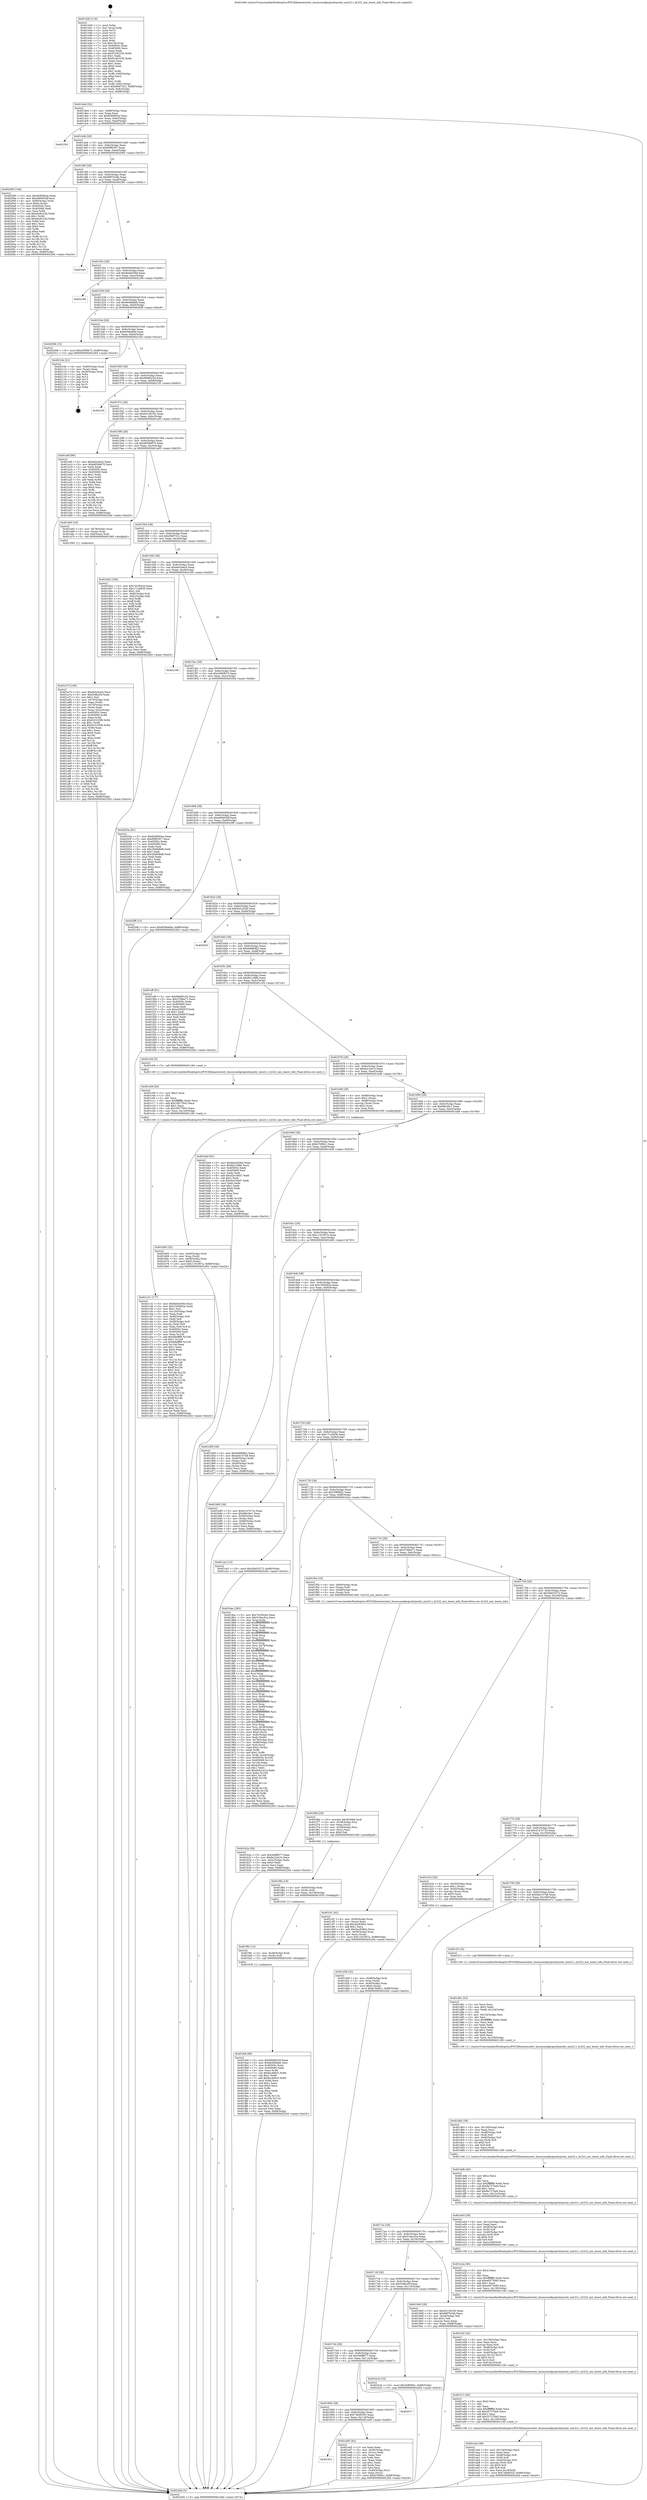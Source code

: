 digraph "0x401440" {
  label = "0x401440 (/mnt/c/Users/mathe/Desktop/tcc/POCII/binaries/extr_linuxsoundpcipcxhrpcxhr_mix22.c_hr222_mic_boost_info_Final-ollvm.out::main(0))"
  labelloc = "t"
  node[shape=record]

  Entry [label="",width=0.3,height=0.3,shape=circle,fillcolor=black,style=filled]
  "0x4014b4" [label="{
     0x4014b4 [32]\l
     | [instrs]\l
     &nbsp;&nbsp;0x4014b4 \<+6\>: mov -0x88(%rbp),%eax\l
     &nbsp;&nbsp;0x4014ba \<+2\>: mov %eax,%ecx\l
     &nbsp;&nbsp;0x4014bc \<+6\>: sub $0x828085ae,%ecx\l
     &nbsp;&nbsp;0x4014c2 \<+6\>: mov %eax,-0x9c(%rbp)\l
     &nbsp;&nbsp;0x4014c8 \<+6\>: mov %ecx,-0xa0(%rbp)\l
     &nbsp;&nbsp;0x4014ce \<+6\>: je 0000000000402250 \<main+0xe10\>\l
  }"]
  "0x402250" [label="{
     0x402250\l
  }", style=dashed]
  "0x4014d4" [label="{
     0x4014d4 [28]\l
     | [instrs]\l
     &nbsp;&nbsp;0x4014d4 \<+5\>: jmp 00000000004014d9 \<main+0x99\>\l
     &nbsp;&nbsp;0x4014d9 \<+6\>: mov -0x9c(%rbp),%eax\l
     &nbsp;&nbsp;0x4014df \<+5\>: sub $0x85ff3307,%eax\l
     &nbsp;&nbsp;0x4014e4 \<+6\>: mov %eax,-0xa4(%rbp)\l
     &nbsp;&nbsp;0x4014ea \<+6\>: je 0000000000402095 \<main+0xc55\>\l
  }"]
  Exit [label="",width=0.3,height=0.3,shape=circle,fillcolor=black,style=filled,peripheries=2]
  "0x402095" [label="{
     0x402095 [106]\l
     | [instrs]\l
     &nbsp;&nbsp;0x402095 \<+5\>: mov $0x828085ae,%eax\l
     &nbsp;&nbsp;0x40209a \<+5\>: mov $0xe69405df,%ecx\l
     &nbsp;&nbsp;0x40209f \<+4\>: mov -0x80(%rbp),%rdx\l
     &nbsp;&nbsp;0x4020a3 \<+6\>: movl $0x0,(%rdx)\l
     &nbsp;&nbsp;0x4020a9 \<+7\>: mov 0x40505c,%esi\l
     &nbsp;&nbsp;0x4020b0 \<+7\>: mov 0x405060,%edi\l
     &nbsp;&nbsp;0x4020b7 \<+3\>: mov %esi,%r8d\l
     &nbsp;&nbsp;0x4020ba \<+7\>: sub $0xe6c6c23d,%r8d\l
     &nbsp;&nbsp;0x4020c1 \<+4\>: sub $0x1,%r8d\l
     &nbsp;&nbsp;0x4020c5 \<+7\>: add $0xe6c6c23d,%r8d\l
     &nbsp;&nbsp;0x4020cc \<+4\>: imul %r8d,%esi\l
     &nbsp;&nbsp;0x4020d0 \<+3\>: and $0x1,%esi\l
     &nbsp;&nbsp;0x4020d3 \<+3\>: cmp $0x0,%esi\l
     &nbsp;&nbsp;0x4020d6 \<+4\>: sete %r9b\l
     &nbsp;&nbsp;0x4020da \<+3\>: cmp $0xa,%edi\l
     &nbsp;&nbsp;0x4020dd \<+4\>: setl %r10b\l
     &nbsp;&nbsp;0x4020e1 \<+3\>: mov %r9b,%r11b\l
     &nbsp;&nbsp;0x4020e4 \<+3\>: and %r10b,%r11b\l
     &nbsp;&nbsp;0x4020e7 \<+3\>: xor %r10b,%r9b\l
     &nbsp;&nbsp;0x4020ea \<+3\>: or %r9b,%r11b\l
     &nbsp;&nbsp;0x4020ed \<+4\>: test $0x1,%r11b\l
     &nbsp;&nbsp;0x4020f1 \<+3\>: cmovne %ecx,%eax\l
     &nbsp;&nbsp;0x4020f4 \<+6\>: mov %eax,-0x88(%rbp)\l
     &nbsp;&nbsp;0x4020fa \<+5\>: jmp 0000000000402264 \<main+0xe24\>\l
  }"]
  "0x4014f0" [label="{
     0x4014f0 [28]\l
     | [instrs]\l
     &nbsp;&nbsp;0x4014f0 \<+5\>: jmp 00000000004014f5 \<main+0xb5\>\l
     &nbsp;&nbsp;0x4014f5 \<+6\>: mov -0x9c(%rbp),%eax\l
     &nbsp;&nbsp;0x4014fb \<+5\>: sub $0x88f7b34b,%eax\l
     &nbsp;&nbsp;0x401500 \<+6\>: mov %eax,-0xa8(%rbp)\l
     &nbsp;&nbsp;0x401506 \<+6\>: je 00000000004019f1 \<main+0x5b1\>\l
  }"]
  "0x401fa8" [label="{
     0x401fa8 [96]\l
     | [instrs]\l
     &nbsp;&nbsp;0x401fa8 \<+5\>: mov $0x99d85c5d,%eax\l
     &nbsp;&nbsp;0x401fad \<+5\>: mov $0x8e49bbbb,%esi\l
     &nbsp;&nbsp;0x401fb2 \<+7\>: mov 0x40505c,%ecx\l
     &nbsp;&nbsp;0x401fb9 \<+7\>: mov 0x405060,%edx\l
     &nbsp;&nbsp;0x401fc0 \<+3\>: mov %ecx,%r8d\l
     &nbsp;&nbsp;0x401fc3 \<+7\>: sub $0xfec466c5,%r8d\l
     &nbsp;&nbsp;0x401fca \<+4\>: sub $0x1,%r8d\l
     &nbsp;&nbsp;0x401fce \<+7\>: add $0xfec466c5,%r8d\l
     &nbsp;&nbsp;0x401fd5 \<+4\>: imul %r8d,%ecx\l
     &nbsp;&nbsp;0x401fd9 \<+3\>: and $0x1,%ecx\l
     &nbsp;&nbsp;0x401fdc \<+3\>: cmp $0x0,%ecx\l
     &nbsp;&nbsp;0x401fdf \<+4\>: sete %r9b\l
     &nbsp;&nbsp;0x401fe3 \<+3\>: cmp $0xa,%edx\l
     &nbsp;&nbsp;0x401fe6 \<+4\>: setl %r10b\l
     &nbsp;&nbsp;0x401fea \<+3\>: mov %r9b,%r11b\l
     &nbsp;&nbsp;0x401fed \<+3\>: and %r10b,%r11b\l
     &nbsp;&nbsp;0x401ff0 \<+3\>: xor %r10b,%r9b\l
     &nbsp;&nbsp;0x401ff3 \<+3\>: or %r9b,%r11b\l
     &nbsp;&nbsp;0x401ff6 \<+4\>: test $0x1,%r11b\l
     &nbsp;&nbsp;0x401ffa \<+3\>: cmovne %esi,%eax\l
     &nbsp;&nbsp;0x401ffd \<+6\>: mov %eax,-0x88(%rbp)\l
     &nbsp;&nbsp;0x402003 \<+5\>: jmp 0000000000402264 \<main+0xe24\>\l
  }"]
  "0x4019f1" [label="{
     0x4019f1\l
  }", style=dashed]
  "0x40150c" [label="{
     0x40150c [28]\l
     | [instrs]\l
     &nbsp;&nbsp;0x40150c \<+5\>: jmp 0000000000401511 \<main+0xd1\>\l
     &nbsp;&nbsp;0x401511 \<+6\>: mov -0x9c(%rbp),%eax\l
     &nbsp;&nbsp;0x401517 \<+5\>: sub $0x8d44d36d,%eax\l
     &nbsp;&nbsp;0x40151c \<+6\>: mov %eax,-0xac(%rbp)\l
     &nbsp;&nbsp;0x401522 \<+6\>: je 0000000000402198 \<main+0xd58\>\l
  }"]
  "0x401f9c" [label="{
     0x401f9c [12]\l
     | [instrs]\l
     &nbsp;&nbsp;0x401f9c \<+4\>: mov -0x48(%rbp),%rdi\l
     &nbsp;&nbsp;0x401fa0 \<+3\>: mov (%rdi),%rdi\l
     &nbsp;&nbsp;0x401fa3 \<+5\>: call 0000000000401030 \<free@plt\>\l
     | [calls]\l
     &nbsp;&nbsp;0x401030 \{1\} (unknown)\l
  }"]
  "0x402198" [label="{
     0x402198\l
  }", style=dashed]
  "0x401528" [label="{
     0x401528 [28]\l
     | [instrs]\l
     &nbsp;&nbsp;0x401528 \<+5\>: jmp 000000000040152d \<main+0xed\>\l
     &nbsp;&nbsp;0x40152d \<+6\>: mov -0x9c(%rbp),%eax\l
     &nbsp;&nbsp;0x401533 \<+5\>: sub $0x8e49bbbb,%eax\l
     &nbsp;&nbsp;0x401538 \<+6\>: mov %eax,-0xb0(%rbp)\l
     &nbsp;&nbsp;0x40153e \<+6\>: je 0000000000402008 \<main+0xbc8\>\l
  }"]
  "0x401f8a" [label="{
     0x401f8a [18]\l
     | [instrs]\l
     &nbsp;&nbsp;0x401f8a \<+4\>: mov -0x60(%rbp),%rdi\l
     &nbsp;&nbsp;0x401f8e \<+3\>: mov (%rdi),%rdi\l
     &nbsp;&nbsp;0x401f91 \<+6\>: mov %eax,-0x138(%rbp)\l
     &nbsp;&nbsp;0x401f97 \<+5\>: call 0000000000401030 \<free@plt\>\l
     | [calls]\l
     &nbsp;&nbsp;0x401030 \{1\} (unknown)\l
  }"]
  "0x402008" [label="{
     0x402008 [15]\l
     | [instrs]\l
     &nbsp;&nbsp;0x402008 \<+10\>: movl $0xe595fb73,-0x88(%rbp)\l
     &nbsp;&nbsp;0x402012 \<+5\>: jmp 0000000000402264 \<main+0xe24\>\l
  }"]
  "0x401544" [label="{
     0x401544 [28]\l
     | [instrs]\l
     &nbsp;&nbsp;0x401544 \<+5\>: jmp 0000000000401549 \<main+0x109\>\l
     &nbsp;&nbsp;0x401549 \<+6\>: mov -0x9c(%rbp),%eax\l
     &nbsp;&nbsp;0x40154f \<+5\>: sub $0x9508a69a,%eax\l
     &nbsp;&nbsp;0x401554 \<+6\>: mov %eax,-0xb4(%rbp)\l
     &nbsp;&nbsp;0x40155a \<+6\>: je 000000000040210e \<main+0xcce\>\l
  }"]
  "0x401f6d" [label="{
     0x401f6d [29]\l
     | [instrs]\l
     &nbsp;&nbsp;0x401f6d \<+10\>: movabs $0x4030b6,%rdi\l
     &nbsp;&nbsp;0x401f77 \<+4\>: mov -0x38(%rbp),%rsi\l
     &nbsp;&nbsp;0x401f7b \<+2\>: mov %eax,(%rsi)\l
     &nbsp;&nbsp;0x401f7d \<+4\>: mov -0x38(%rbp),%rsi\l
     &nbsp;&nbsp;0x401f81 \<+2\>: mov (%rsi),%esi\l
     &nbsp;&nbsp;0x401f83 \<+2\>: mov $0x0,%al\l
     &nbsp;&nbsp;0x401f85 \<+5\>: call 0000000000401040 \<printf@plt\>\l
     | [calls]\l
     &nbsp;&nbsp;0x401040 \{1\} (unknown)\l
  }"]
  "0x40210e" [label="{
     0x40210e [21]\l
     | [instrs]\l
     &nbsp;&nbsp;0x40210e \<+4\>: mov -0x80(%rbp),%rax\l
     &nbsp;&nbsp;0x402112 \<+2\>: mov (%rax),%eax\l
     &nbsp;&nbsp;0x402114 \<+4\>: lea -0x28(%rbp),%rsp\l
     &nbsp;&nbsp;0x402118 \<+1\>: pop %rbx\l
     &nbsp;&nbsp;0x402119 \<+2\>: pop %r12\l
     &nbsp;&nbsp;0x40211b \<+2\>: pop %r13\l
     &nbsp;&nbsp;0x40211d \<+2\>: pop %r14\l
     &nbsp;&nbsp;0x40211f \<+2\>: pop %r15\l
     &nbsp;&nbsp;0x402121 \<+1\>: pop %rbp\l
     &nbsp;&nbsp;0x402122 \<+1\>: ret\l
  }"]
  "0x401560" [label="{
     0x401560 [28]\l
     | [instrs]\l
     &nbsp;&nbsp;0x401560 \<+5\>: jmp 0000000000401565 \<main+0x125\>\l
     &nbsp;&nbsp;0x401565 \<+6\>: mov -0x9c(%rbp),%eax\l
     &nbsp;&nbsp;0x40156b \<+5\>: sub $0x99d85c5d,%eax\l
     &nbsp;&nbsp;0x401570 \<+6\>: mov %eax,-0xb8(%rbp)\l
     &nbsp;&nbsp;0x401576 \<+6\>: je 00000000004021f3 \<main+0xdb3\>\l
  }"]
  "0x40181c" [label="{
     0x40181c\l
  }", style=dashed]
  "0x4021f3" [label="{
     0x4021f3\l
  }", style=dashed]
  "0x40157c" [label="{
     0x40157c [28]\l
     | [instrs]\l
     &nbsp;&nbsp;0x40157c \<+5\>: jmp 0000000000401581 \<main+0x141\>\l
     &nbsp;&nbsp;0x401581 \<+6\>: mov -0x9c(%rbp),%eax\l
     &nbsp;&nbsp;0x401587 \<+5\>: sub $0xb5156192,%eax\l
     &nbsp;&nbsp;0x40158c \<+6\>: mov %eax,-0xbc(%rbp)\l
     &nbsp;&nbsp;0x401592 \<+6\>: je 0000000000401a0f \<main+0x5cf\>\l
  }"]
  "0x401ed5" [label="{
     0x401ed5 [42]\l
     | [instrs]\l
     &nbsp;&nbsp;0x401ed5 \<+2\>: xor %eax,%eax\l
     &nbsp;&nbsp;0x401ed7 \<+4\>: mov -0x40(%rbp),%rcx\l
     &nbsp;&nbsp;0x401edb \<+2\>: mov (%rcx),%edx\l
     &nbsp;&nbsp;0x401edd \<+2\>: mov %eax,%esi\l
     &nbsp;&nbsp;0x401edf \<+2\>: sub %edx,%esi\l
     &nbsp;&nbsp;0x401ee1 \<+2\>: mov %eax,%edx\l
     &nbsp;&nbsp;0x401ee3 \<+3\>: sub $0x1,%edx\l
     &nbsp;&nbsp;0x401ee6 \<+2\>: add %edx,%esi\l
     &nbsp;&nbsp;0x401ee8 \<+2\>: sub %esi,%eax\l
     &nbsp;&nbsp;0x401eea \<+4\>: mov -0x40(%rbp),%rcx\l
     &nbsp;&nbsp;0x401eee \<+2\>: mov %eax,(%rcx)\l
     &nbsp;&nbsp;0x401ef0 \<+10\>: movl $0xb7608c1,-0x88(%rbp)\l
     &nbsp;&nbsp;0x401efa \<+5\>: jmp 0000000000402264 \<main+0xe24\>\l
  }"]
  "0x401a0f" [label="{
     0x401a0f [86]\l
     | [instrs]\l
     &nbsp;&nbsp;0x401a0f \<+5\>: mov $0xde5cbec0,%eax\l
     &nbsp;&nbsp;0x401a14 \<+5\>: mov $0xd659b870,%ecx\l
     &nbsp;&nbsp;0x401a19 \<+2\>: xor %edx,%edx\l
     &nbsp;&nbsp;0x401a1b \<+7\>: mov 0x40505c,%esi\l
     &nbsp;&nbsp;0x401a22 \<+7\>: mov 0x405060,%edi\l
     &nbsp;&nbsp;0x401a29 \<+3\>: sub $0x1,%edx\l
     &nbsp;&nbsp;0x401a2c \<+3\>: mov %esi,%r8d\l
     &nbsp;&nbsp;0x401a2f \<+3\>: add %edx,%r8d\l
     &nbsp;&nbsp;0x401a32 \<+4\>: imul %r8d,%esi\l
     &nbsp;&nbsp;0x401a36 \<+3\>: and $0x1,%esi\l
     &nbsp;&nbsp;0x401a39 \<+3\>: cmp $0x0,%esi\l
     &nbsp;&nbsp;0x401a3c \<+4\>: sete %r9b\l
     &nbsp;&nbsp;0x401a40 \<+3\>: cmp $0xa,%edi\l
     &nbsp;&nbsp;0x401a43 \<+4\>: setl %r10b\l
     &nbsp;&nbsp;0x401a47 \<+3\>: mov %r9b,%r11b\l
     &nbsp;&nbsp;0x401a4a \<+3\>: and %r10b,%r11b\l
     &nbsp;&nbsp;0x401a4d \<+3\>: xor %r10b,%r9b\l
     &nbsp;&nbsp;0x401a50 \<+3\>: or %r9b,%r11b\l
     &nbsp;&nbsp;0x401a53 \<+4\>: test $0x1,%r11b\l
     &nbsp;&nbsp;0x401a57 \<+3\>: cmovne %ecx,%eax\l
     &nbsp;&nbsp;0x401a5a \<+6\>: mov %eax,-0x88(%rbp)\l
     &nbsp;&nbsp;0x401a60 \<+5\>: jmp 0000000000402264 \<main+0xe24\>\l
  }"]
  "0x401598" [label="{
     0x401598 [28]\l
     | [instrs]\l
     &nbsp;&nbsp;0x401598 \<+5\>: jmp 000000000040159d \<main+0x15d\>\l
     &nbsp;&nbsp;0x40159d \<+6\>: mov -0x9c(%rbp),%eax\l
     &nbsp;&nbsp;0x4015a3 \<+5\>: sub $0xd659b870,%eax\l
     &nbsp;&nbsp;0x4015a8 \<+6\>: mov %eax,-0xc0(%rbp)\l
     &nbsp;&nbsp;0x4015ae \<+6\>: je 0000000000401a65 \<main+0x625\>\l
  }"]
  "0x401800" [label="{
     0x401800 [28]\l
     | [instrs]\l
     &nbsp;&nbsp;0x401800 \<+5\>: jmp 0000000000401805 \<main+0x3c5\>\l
     &nbsp;&nbsp;0x401805 \<+6\>: mov -0x9c(%rbp),%eax\l
     &nbsp;&nbsp;0x40180b \<+5\>: sub $0x746d9353,%eax\l
     &nbsp;&nbsp;0x401810 \<+6\>: mov %eax,-0x118(%rbp)\l
     &nbsp;&nbsp;0x401816 \<+6\>: je 0000000000401ed5 \<main+0xa95\>\l
  }"]
  "0x401a65" [label="{
     0x401a65 [16]\l
     | [instrs]\l
     &nbsp;&nbsp;0x401a65 \<+4\>: mov -0x78(%rbp),%rax\l
     &nbsp;&nbsp;0x401a69 \<+3\>: mov (%rax),%rax\l
     &nbsp;&nbsp;0x401a6c \<+4\>: mov 0x8(%rax),%rdi\l
     &nbsp;&nbsp;0x401a70 \<+5\>: call 0000000000401060 \<atoi@plt\>\l
     | [calls]\l
     &nbsp;&nbsp;0x401060 \{1\} (unknown)\l
  }"]
  "0x4015b4" [label="{
     0x4015b4 [28]\l
     | [instrs]\l
     &nbsp;&nbsp;0x4015b4 \<+5\>: jmp 00000000004015b9 \<main+0x179\>\l
     &nbsp;&nbsp;0x4015b9 \<+6\>: mov -0x9c(%rbp),%eax\l
     &nbsp;&nbsp;0x4015bf \<+5\>: sub $0xd94f7221,%eax\l
     &nbsp;&nbsp;0x4015c4 \<+6\>: mov %eax,-0xc4(%rbp)\l
     &nbsp;&nbsp;0x4015ca \<+6\>: je 0000000000401842 \<main+0x402\>\l
  }"]
  "0x402017" [label="{
     0x402017\l
  }", style=dashed]
  "0x401842" [label="{
     0x401842 [106]\l
     | [instrs]\l
     &nbsp;&nbsp;0x401842 \<+5\>: mov $0x7d1f042d,%eax\l
     &nbsp;&nbsp;0x401847 \<+5\>: mov $0x171cb636,%ecx\l
     &nbsp;&nbsp;0x40184c \<+2\>: mov $0x1,%dl\l
     &nbsp;&nbsp;0x40184e \<+7\>: mov -0x82(%rbp),%sil\l
     &nbsp;&nbsp;0x401855 \<+7\>: mov -0x81(%rbp),%dil\l
     &nbsp;&nbsp;0x40185c \<+3\>: mov %sil,%r8b\l
     &nbsp;&nbsp;0x40185f \<+4\>: xor $0xff,%r8b\l
     &nbsp;&nbsp;0x401863 \<+3\>: mov %dil,%r9b\l
     &nbsp;&nbsp;0x401866 \<+4\>: xor $0xff,%r9b\l
     &nbsp;&nbsp;0x40186a \<+3\>: xor $0x0,%dl\l
     &nbsp;&nbsp;0x40186d \<+3\>: mov %r8b,%r10b\l
     &nbsp;&nbsp;0x401870 \<+4\>: and $0x0,%r10b\l
     &nbsp;&nbsp;0x401874 \<+3\>: and %dl,%sil\l
     &nbsp;&nbsp;0x401877 \<+3\>: mov %r9b,%r11b\l
     &nbsp;&nbsp;0x40187a \<+4\>: and $0x0,%r11b\l
     &nbsp;&nbsp;0x40187e \<+3\>: and %dl,%dil\l
     &nbsp;&nbsp;0x401881 \<+3\>: or %sil,%r10b\l
     &nbsp;&nbsp;0x401884 \<+3\>: or %dil,%r11b\l
     &nbsp;&nbsp;0x401887 \<+3\>: xor %r11b,%r10b\l
     &nbsp;&nbsp;0x40188a \<+3\>: or %r9b,%r8b\l
     &nbsp;&nbsp;0x40188d \<+4\>: xor $0xff,%r8b\l
     &nbsp;&nbsp;0x401891 \<+3\>: or $0x0,%dl\l
     &nbsp;&nbsp;0x401894 \<+3\>: and %dl,%r8b\l
     &nbsp;&nbsp;0x401897 \<+3\>: or %r8b,%r10b\l
     &nbsp;&nbsp;0x40189a \<+4\>: test $0x1,%r10b\l
     &nbsp;&nbsp;0x40189e \<+3\>: cmovne %ecx,%eax\l
     &nbsp;&nbsp;0x4018a1 \<+6\>: mov %eax,-0x88(%rbp)\l
     &nbsp;&nbsp;0x4018a7 \<+5\>: jmp 0000000000402264 \<main+0xe24\>\l
  }"]
  "0x4015d0" [label="{
     0x4015d0 [28]\l
     | [instrs]\l
     &nbsp;&nbsp;0x4015d0 \<+5\>: jmp 00000000004015d5 \<main+0x195\>\l
     &nbsp;&nbsp;0x4015d5 \<+6\>: mov -0x9c(%rbp),%eax\l
     &nbsp;&nbsp;0x4015db \<+5\>: sub $0xde5cbec0,%eax\l
     &nbsp;&nbsp;0x4015e0 \<+6\>: mov %eax,-0xc8(%rbp)\l
     &nbsp;&nbsp;0x4015e6 \<+6\>: je 0000000000402168 \<main+0xd28\>\l
  }"]
  "0x402264" [label="{
     0x402264 [5]\l
     | [instrs]\l
     &nbsp;&nbsp;0x402264 \<+5\>: jmp 00000000004014b4 \<main+0x74\>\l
  }"]
  "0x401440" [label="{
     0x401440 [116]\l
     | [instrs]\l
     &nbsp;&nbsp;0x401440 \<+1\>: push %rbp\l
     &nbsp;&nbsp;0x401441 \<+3\>: mov %rsp,%rbp\l
     &nbsp;&nbsp;0x401444 \<+2\>: push %r15\l
     &nbsp;&nbsp;0x401446 \<+2\>: push %r14\l
     &nbsp;&nbsp;0x401448 \<+2\>: push %r13\l
     &nbsp;&nbsp;0x40144a \<+2\>: push %r12\l
     &nbsp;&nbsp;0x40144c \<+1\>: push %rbx\l
     &nbsp;&nbsp;0x40144d \<+7\>: sub $0x128,%rsp\l
     &nbsp;&nbsp;0x401454 \<+7\>: mov 0x40505c,%eax\l
     &nbsp;&nbsp;0x40145b \<+7\>: mov 0x405060,%ecx\l
     &nbsp;&nbsp;0x401462 \<+2\>: mov %eax,%edx\l
     &nbsp;&nbsp;0x401464 \<+6\>: sub $0x91d4223b,%edx\l
     &nbsp;&nbsp;0x40146a \<+3\>: sub $0x1,%edx\l
     &nbsp;&nbsp;0x40146d \<+6\>: add $0x91d4223b,%edx\l
     &nbsp;&nbsp;0x401473 \<+3\>: imul %edx,%eax\l
     &nbsp;&nbsp;0x401476 \<+3\>: and $0x1,%eax\l
     &nbsp;&nbsp;0x401479 \<+3\>: cmp $0x0,%eax\l
     &nbsp;&nbsp;0x40147c \<+4\>: sete %r8b\l
     &nbsp;&nbsp;0x401480 \<+4\>: and $0x1,%r8b\l
     &nbsp;&nbsp;0x401484 \<+7\>: mov %r8b,-0x82(%rbp)\l
     &nbsp;&nbsp;0x40148b \<+3\>: cmp $0xa,%ecx\l
     &nbsp;&nbsp;0x40148e \<+4\>: setl %r8b\l
     &nbsp;&nbsp;0x401492 \<+4\>: and $0x1,%r8b\l
     &nbsp;&nbsp;0x401496 \<+7\>: mov %r8b,-0x81(%rbp)\l
     &nbsp;&nbsp;0x40149d \<+10\>: movl $0xd94f7221,-0x88(%rbp)\l
     &nbsp;&nbsp;0x4014a7 \<+6\>: mov %edi,-0x8c(%rbp)\l
     &nbsp;&nbsp;0x4014ad \<+7\>: mov %rsi,-0x98(%rbp)\l
  }"]
  "0x401ea4" [label="{
     0x401ea4 [49]\l
     | [instrs]\l
     &nbsp;&nbsp;0x401ea4 \<+6\>: mov -0x134(%rbp),%ecx\l
     &nbsp;&nbsp;0x401eaa \<+3\>: imul %eax,%ecx\l
     &nbsp;&nbsp;0x401ead \<+4\>: mov -0x48(%rbp),%r8\l
     &nbsp;&nbsp;0x401eb1 \<+3\>: mov (%r8),%r8\l
     &nbsp;&nbsp;0x401eb4 \<+4\>: mov -0x40(%rbp),%r9\l
     &nbsp;&nbsp;0x401eb8 \<+3\>: movslq (%r9),%r9\l
     &nbsp;&nbsp;0x401ebb \<+4\>: shl $0x5,%r9\l
     &nbsp;&nbsp;0x401ebf \<+3\>: add %r9,%r8\l
     &nbsp;&nbsp;0x401ec2 \<+4\>: mov %ecx,0x18(%r8)\l
     &nbsp;&nbsp;0x401ec6 \<+10\>: movl $0x746d9353,-0x88(%rbp)\l
     &nbsp;&nbsp;0x401ed0 \<+5\>: jmp 0000000000402264 \<main+0xe24\>\l
  }"]
  "0x402168" [label="{
     0x402168\l
  }", style=dashed]
  "0x4015ec" [label="{
     0x4015ec [28]\l
     | [instrs]\l
     &nbsp;&nbsp;0x4015ec \<+5\>: jmp 00000000004015f1 \<main+0x1b1\>\l
     &nbsp;&nbsp;0x4015f1 \<+6\>: mov -0x9c(%rbp),%eax\l
     &nbsp;&nbsp;0x4015f7 \<+5\>: sub $0xe595fb73,%eax\l
     &nbsp;&nbsp;0x4015fc \<+6\>: mov %eax,-0xcc(%rbp)\l
     &nbsp;&nbsp;0x401602 \<+6\>: je 000000000040203a \<main+0xbfa\>\l
  }"]
  "0x401e7c" [label="{
     0x401e7c [40]\l
     | [instrs]\l
     &nbsp;&nbsp;0x401e7c \<+5\>: mov $0x2,%ecx\l
     &nbsp;&nbsp;0x401e81 \<+1\>: cltd\l
     &nbsp;&nbsp;0x401e82 \<+2\>: idiv %ecx\l
     &nbsp;&nbsp;0x401e84 \<+6\>: imul $0xfffffffe,%edx,%ecx\l
     &nbsp;&nbsp;0x401e8a \<+6\>: sub $0x25727bb5,%ecx\l
     &nbsp;&nbsp;0x401e90 \<+3\>: add $0x1,%ecx\l
     &nbsp;&nbsp;0x401e93 \<+6\>: add $0x25727bb5,%ecx\l
     &nbsp;&nbsp;0x401e99 \<+6\>: mov %ecx,-0x134(%rbp)\l
     &nbsp;&nbsp;0x401e9f \<+5\>: call 0000000000401160 \<next_i\>\l
     | [calls]\l
     &nbsp;&nbsp;0x401160 \{1\} (/mnt/c/Users/mathe/Desktop/tcc/POCII/binaries/extr_linuxsoundpcipcxhrpcxhr_mix22.c_hr222_mic_boost_info_Final-ollvm.out::next_i)\l
  }"]
  "0x40203a" [label="{
     0x40203a [91]\l
     | [instrs]\l
     &nbsp;&nbsp;0x40203a \<+5\>: mov $0x828085ae,%eax\l
     &nbsp;&nbsp;0x40203f \<+5\>: mov $0x85ff3307,%ecx\l
     &nbsp;&nbsp;0x402044 \<+7\>: mov 0x40505c,%edx\l
     &nbsp;&nbsp;0x40204b \<+7\>: mov 0x405060,%esi\l
     &nbsp;&nbsp;0x402052 \<+2\>: mov %edx,%edi\l
     &nbsp;&nbsp;0x402054 \<+6\>: sub $0x2848d8d6,%edi\l
     &nbsp;&nbsp;0x40205a \<+3\>: sub $0x1,%edi\l
     &nbsp;&nbsp;0x40205d \<+6\>: add $0x2848d8d6,%edi\l
     &nbsp;&nbsp;0x402063 \<+3\>: imul %edi,%edx\l
     &nbsp;&nbsp;0x402066 \<+3\>: and $0x1,%edx\l
     &nbsp;&nbsp;0x402069 \<+3\>: cmp $0x0,%edx\l
     &nbsp;&nbsp;0x40206c \<+4\>: sete %r8b\l
     &nbsp;&nbsp;0x402070 \<+3\>: cmp $0xa,%esi\l
     &nbsp;&nbsp;0x402073 \<+4\>: setl %r9b\l
     &nbsp;&nbsp;0x402077 \<+3\>: mov %r8b,%r10b\l
     &nbsp;&nbsp;0x40207a \<+3\>: and %r9b,%r10b\l
     &nbsp;&nbsp;0x40207d \<+3\>: xor %r9b,%r8b\l
     &nbsp;&nbsp;0x402080 \<+3\>: or %r8b,%r10b\l
     &nbsp;&nbsp;0x402083 \<+4\>: test $0x1,%r10b\l
     &nbsp;&nbsp;0x402087 \<+3\>: cmovne %ecx,%eax\l
     &nbsp;&nbsp;0x40208a \<+6\>: mov %eax,-0x88(%rbp)\l
     &nbsp;&nbsp;0x402090 \<+5\>: jmp 0000000000402264 \<main+0xe24\>\l
  }"]
  "0x401608" [label="{
     0x401608 [28]\l
     | [instrs]\l
     &nbsp;&nbsp;0x401608 \<+5\>: jmp 000000000040160d \<main+0x1cd\>\l
     &nbsp;&nbsp;0x40160d \<+6\>: mov -0x9c(%rbp),%eax\l
     &nbsp;&nbsp;0x401613 \<+5\>: sub $0xe69405df,%eax\l
     &nbsp;&nbsp;0x401618 \<+6\>: mov %eax,-0xd0(%rbp)\l
     &nbsp;&nbsp;0x40161e \<+6\>: je 00000000004020ff \<main+0xcbf\>\l
  }"]
  "0x401e52" [label="{
     0x401e52 [42]\l
     | [instrs]\l
     &nbsp;&nbsp;0x401e52 \<+6\>: mov -0x130(%rbp),%ecx\l
     &nbsp;&nbsp;0x401e58 \<+3\>: imul %eax,%ecx\l
     &nbsp;&nbsp;0x401e5b \<+3\>: movslq %ecx,%r8\l
     &nbsp;&nbsp;0x401e5e \<+4\>: mov -0x48(%rbp),%r9\l
     &nbsp;&nbsp;0x401e62 \<+3\>: mov (%r9),%r9\l
     &nbsp;&nbsp;0x401e65 \<+4\>: mov -0x40(%rbp),%r10\l
     &nbsp;&nbsp;0x401e69 \<+3\>: movslq (%r10),%r10\l
     &nbsp;&nbsp;0x401e6c \<+4\>: shl $0x5,%r10\l
     &nbsp;&nbsp;0x401e70 \<+3\>: add %r10,%r9\l
     &nbsp;&nbsp;0x401e73 \<+4\>: mov %r8,0x10(%r9)\l
     &nbsp;&nbsp;0x401e77 \<+5\>: call 0000000000401160 \<next_i\>\l
     | [calls]\l
     &nbsp;&nbsp;0x401160 \{1\} (/mnt/c/Users/mathe/Desktop/tcc/POCII/binaries/extr_linuxsoundpcipcxhrpcxhr_mix22.c_hr222_mic_boost_info_Final-ollvm.out::next_i)\l
  }"]
  "0x4020ff" [label="{
     0x4020ff [15]\l
     | [instrs]\l
     &nbsp;&nbsp;0x4020ff \<+10\>: movl $0x9508a69a,-0x88(%rbp)\l
     &nbsp;&nbsp;0x402109 \<+5\>: jmp 0000000000402264 \<main+0xe24\>\l
  }"]
  "0x401624" [label="{
     0x401624 [28]\l
     | [instrs]\l
     &nbsp;&nbsp;0x401624 \<+5\>: jmp 0000000000401629 \<main+0x1e9\>\l
     &nbsp;&nbsp;0x401629 \<+6\>: mov -0x9c(%rbp),%eax\l
     &nbsp;&nbsp;0x40162f \<+5\>: sub $0xf2d1a528,%eax\l
     &nbsp;&nbsp;0x401634 \<+6\>: mov %eax,-0xd4(%rbp)\l
     &nbsp;&nbsp;0x40163a \<+6\>: je 0000000000402026 \<main+0xbe6\>\l
  }"]
  "0x401e2a" [label="{
     0x401e2a [40]\l
     | [instrs]\l
     &nbsp;&nbsp;0x401e2a \<+5\>: mov $0x2,%ecx\l
     &nbsp;&nbsp;0x401e2f \<+1\>: cltd\l
     &nbsp;&nbsp;0x401e30 \<+2\>: idiv %ecx\l
     &nbsp;&nbsp;0x401e32 \<+6\>: imul $0xfffffffe,%edx,%ecx\l
     &nbsp;&nbsp;0x401e38 \<+6\>: sub $0xe0073085,%ecx\l
     &nbsp;&nbsp;0x401e3e \<+3\>: add $0x1,%ecx\l
     &nbsp;&nbsp;0x401e41 \<+6\>: add $0xe0073085,%ecx\l
     &nbsp;&nbsp;0x401e47 \<+6\>: mov %ecx,-0x130(%rbp)\l
     &nbsp;&nbsp;0x401e4d \<+5\>: call 0000000000401160 \<next_i\>\l
     | [calls]\l
     &nbsp;&nbsp;0x401160 \{1\} (/mnt/c/Users/mathe/Desktop/tcc/POCII/binaries/extr_linuxsoundpcipcxhrpcxhr_mix22.c_hr222_mic_boost_info_Final-ollvm.out::next_i)\l
  }"]
  "0x402026" [label="{
     0x402026\l
  }", style=dashed]
  "0x401640" [label="{
     0x401640 [28]\l
     | [instrs]\l
     &nbsp;&nbsp;0x401640 \<+5\>: jmp 0000000000401645 \<main+0x205\>\l
     &nbsp;&nbsp;0x401645 \<+6\>: mov -0x9c(%rbp),%eax\l
     &nbsp;&nbsp;0x40164b \<+5\>: sub $0xfa99b9b2,%eax\l
     &nbsp;&nbsp;0x401650 \<+6\>: mov %eax,-0xd8(%rbp)\l
     &nbsp;&nbsp;0x401656 \<+6\>: je 0000000000401eff \<main+0xabf\>\l
  }"]
  "0x401e03" [label="{
     0x401e03 [39]\l
     | [instrs]\l
     &nbsp;&nbsp;0x401e03 \<+6\>: mov -0x12c(%rbp),%ecx\l
     &nbsp;&nbsp;0x401e09 \<+3\>: imul %eax,%ecx\l
     &nbsp;&nbsp;0x401e0c \<+4\>: mov -0x48(%rbp),%r8\l
     &nbsp;&nbsp;0x401e10 \<+3\>: mov (%r8),%r8\l
     &nbsp;&nbsp;0x401e13 \<+4\>: mov -0x40(%rbp),%r9\l
     &nbsp;&nbsp;0x401e17 \<+3\>: movslq (%r9),%r9\l
     &nbsp;&nbsp;0x401e1a \<+4\>: shl $0x5,%r9\l
     &nbsp;&nbsp;0x401e1e \<+3\>: add %r9,%r8\l
     &nbsp;&nbsp;0x401e21 \<+4\>: mov %ecx,0x8(%r8)\l
     &nbsp;&nbsp;0x401e25 \<+5\>: call 0000000000401160 \<next_i\>\l
     | [calls]\l
     &nbsp;&nbsp;0x401160 \{1\} (/mnt/c/Users/mathe/Desktop/tcc/POCII/binaries/extr_linuxsoundpcipcxhrpcxhr_mix22.c_hr222_mic_boost_info_Final-ollvm.out::next_i)\l
  }"]
  "0x401eff" [label="{
     0x401eff [91]\l
     | [instrs]\l
     &nbsp;&nbsp;0x401eff \<+5\>: mov $0x99d85c5d,%eax\l
     &nbsp;&nbsp;0x401f04 \<+5\>: mov $0x376fee71,%ecx\l
     &nbsp;&nbsp;0x401f09 \<+7\>: mov 0x40505c,%edx\l
     &nbsp;&nbsp;0x401f10 \<+7\>: mov 0x405060,%esi\l
     &nbsp;&nbsp;0x401f17 \<+2\>: mov %edx,%edi\l
     &nbsp;&nbsp;0x401f19 \<+6\>: sub $0xa250697f,%edi\l
     &nbsp;&nbsp;0x401f1f \<+3\>: sub $0x1,%edi\l
     &nbsp;&nbsp;0x401f22 \<+6\>: add $0xa250697f,%edi\l
     &nbsp;&nbsp;0x401f28 \<+3\>: imul %edi,%edx\l
     &nbsp;&nbsp;0x401f2b \<+3\>: and $0x1,%edx\l
     &nbsp;&nbsp;0x401f2e \<+3\>: cmp $0x0,%edx\l
     &nbsp;&nbsp;0x401f31 \<+4\>: sete %r8b\l
     &nbsp;&nbsp;0x401f35 \<+3\>: cmp $0xa,%esi\l
     &nbsp;&nbsp;0x401f38 \<+4\>: setl %r9b\l
     &nbsp;&nbsp;0x401f3c \<+3\>: mov %r8b,%r10b\l
     &nbsp;&nbsp;0x401f3f \<+3\>: and %r9b,%r10b\l
     &nbsp;&nbsp;0x401f42 \<+3\>: xor %r9b,%r8b\l
     &nbsp;&nbsp;0x401f45 \<+3\>: or %r8b,%r10b\l
     &nbsp;&nbsp;0x401f48 \<+4\>: test $0x1,%r10b\l
     &nbsp;&nbsp;0x401f4c \<+3\>: cmovne %ecx,%eax\l
     &nbsp;&nbsp;0x401f4f \<+6\>: mov %eax,-0x88(%rbp)\l
     &nbsp;&nbsp;0x401f55 \<+5\>: jmp 0000000000402264 \<main+0xe24\>\l
  }"]
  "0x40165c" [label="{
     0x40165c [28]\l
     | [instrs]\l
     &nbsp;&nbsp;0x40165c \<+5\>: jmp 0000000000401661 \<main+0x221\>\l
     &nbsp;&nbsp;0x401661 \<+6\>: mov -0x9c(%rbp),%eax\l
     &nbsp;&nbsp;0x401667 \<+5\>: sub $0xfb214f66,%eax\l
     &nbsp;&nbsp;0x40166c \<+6\>: mov %eax,-0xdc(%rbp)\l
     &nbsp;&nbsp;0x401672 \<+6\>: je 0000000000401c04 \<main+0x7c4\>\l
  }"]
  "0x401ddb" [label="{
     0x401ddb [40]\l
     | [instrs]\l
     &nbsp;&nbsp;0x401ddb \<+5\>: mov $0x2,%ecx\l
     &nbsp;&nbsp;0x401de0 \<+1\>: cltd\l
     &nbsp;&nbsp;0x401de1 \<+2\>: idiv %ecx\l
     &nbsp;&nbsp;0x401de3 \<+6\>: imul $0xfffffffe,%edx,%ecx\l
     &nbsp;&nbsp;0x401de9 \<+6\>: sub $0x8a727ed4,%ecx\l
     &nbsp;&nbsp;0x401def \<+3\>: add $0x1,%ecx\l
     &nbsp;&nbsp;0x401df2 \<+6\>: add $0x8a727ed4,%ecx\l
     &nbsp;&nbsp;0x401df8 \<+6\>: mov %ecx,-0x12c(%rbp)\l
     &nbsp;&nbsp;0x401dfe \<+5\>: call 0000000000401160 \<next_i\>\l
     | [calls]\l
     &nbsp;&nbsp;0x401160 \{1\} (/mnt/c/Users/mathe/Desktop/tcc/POCII/binaries/extr_linuxsoundpcipcxhrpcxhr_mix22.c_hr222_mic_boost_info_Final-ollvm.out::next_i)\l
  }"]
  "0x401c04" [label="{
     0x401c04 [5]\l
     | [instrs]\l
     &nbsp;&nbsp;0x401c04 \<+5\>: call 0000000000401160 \<next_i\>\l
     | [calls]\l
     &nbsp;&nbsp;0x401160 \{1\} (/mnt/c/Users/mathe/Desktop/tcc/POCII/binaries/extr_linuxsoundpcipcxhrpcxhr_mix22.c_hr222_mic_boost_info_Final-ollvm.out::next_i)\l
  }"]
  "0x401678" [label="{
     0x401678 [28]\l
     | [instrs]\l
     &nbsp;&nbsp;0x401678 \<+5\>: jmp 000000000040167d \<main+0x23d\>\l
     &nbsp;&nbsp;0x40167d \<+6\>: mov -0x9c(%rbp),%eax\l
     &nbsp;&nbsp;0x401683 \<+5\>: sub $0xfe21ba7e,%eax\l
     &nbsp;&nbsp;0x401688 \<+6\>: mov %eax,-0xe0(%rbp)\l
     &nbsp;&nbsp;0x40168e \<+6\>: je 0000000000401b48 \<main+0x708\>\l
  }"]
  "0x401db5" [label="{
     0x401db5 [38]\l
     | [instrs]\l
     &nbsp;&nbsp;0x401db5 \<+6\>: mov -0x128(%rbp),%ecx\l
     &nbsp;&nbsp;0x401dbb \<+3\>: imul %eax,%ecx\l
     &nbsp;&nbsp;0x401dbe \<+4\>: mov -0x48(%rbp),%r8\l
     &nbsp;&nbsp;0x401dc2 \<+3\>: mov (%r8),%r8\l
     &nbsp;&nbsp;0x401dc5 \<+4\>: mov -0x40(%rbp),%r9\l
     &nbsp;&nbsp;0x401dc9 \<+3\>: movslq (%r9),%r9\l
     &nbsp;&nbsp;0x401dcc \<+4\>: shl $0x5,%r9\l
     &nbsp;&nbsp;0x401dd0 \<+3\>: add %r9,%r8\l
     &nbsp;&nbsp;0x401dd3 \<+3\>: mov %ecx,(%r8)\l
     &nbsp;&nbsp;0x401dd6 \<+5\>: call 0000000000401160 \<next_i\>\l
     | [calls]\l
     &nbsp;&nbsp;0x401160 \{1\} (/mnt/c/Users/mathe/Desktop/tcc/POCII/binaries/extr_linuxsoundpcipcxhrpcxhr_mix22.c_hr222_mic_boost_info_Final-ollvm.out::next_i)\l
  }"]
  "0x401b48" [label="{
     0x401b48 [29]\l
     | [instrs]\l
     &nbsp;&nbsp;0x401b48 \<+4\>: mov -0x68(%rbp),%rax\l
     &nbsp;&nbsp;0x401b4c \<+6\>: movl $0x1,(%rax)\l
     &nbsp;&nbsp;0x401b52 \<+4\>: mov -0x68(%rbp),%rax\l
     &nbsp;&nbsp;0x401b56 \<+3\>: movslq (%rax),%rax\l
     &nbsp;&nbsp;0x401b59 \<+4\>: shl $0x2,%rax\l
     &nbsp;&nbsp;0x401b5d \<+3\>: mov %rax,%rdi\l
     &nbsp;&nbsp;0x401b60 \<+5\>: call 0000000000401050 \<malloc@plt\>\l
     | [calls]\l
     &nbsp;&nbsp;0x401050 \{1\} (unknown)\l
  }"]
  "0x401694" [label="{
     0x401694 [28]\l
     | [instrs]\l
     &nbsp;&nbsp;0x401694 \<+5\>: jmp 0000000000401699 \<main+0x259\>\l
     &nbsp;&nbsp;0x401699 \<+6\>: mov -0x9c(%rbp),%eax\l
     &nbsp;&nbsp;0x40169f \<+5\>: sub $0x98e3dc1,%eax\l
     &nbsp;&nbsp;0x4016a4 \<+6\>: mov %eax,-0xe4(%rbp)\l
     &nbsp;&nbsp;0x4016aa \<+6\>: je 0000000000401ba9 \<main+0x769\>\l
  }"]
  "0x401d81" [label="{
     0x401d81 [52]\l
     | [instrs]\l
     &nbsp;&nbsp;0x401d81 \<+2\>: xor %ecx,%ecx\l
     &nbsp;&nbsp;0x401d83 \<+5\>: mov $0x2,%edx\l
     &nbsp;&nbsp;0x401d88 \<+6\>: mov %edx,-0x124(%rbp)\l
     &nbsp;&nbsp;0x401d8e \<+1\>: cltd\l
     &nbsp;&nbsp;0x401d8f \<+6\>: mov -0x124(%rbp),%esi\l
     &nbsp;&nbsp;0x401d95 \<+2\>: idiv %esi\l
     &nbsp;&nbsp;0x401d97 \<+6\>: imul $0xfffffffe,%edx,%edx\l
     &nbsp;&nbsp;0x401d9d \<+2\>: mov %ecx,%edi\l
     &nbsp;&nbsp;0x401d9f \<+2\>: sub %edx,%edi\l
     &nbsp;&nbsp;0x401da1 \<+2\>: mov %ecx,%edx\l
     &nbsp;&nbsp;0x401da3 \<+3\>: sub $0x1,%edx\l
     &nbsp;&nbsp;0x401da6 \<+2\>: add %edx,%edi\l
     &nbsp;&nbsp;0x401da8 \<+2\>: sub %edi,%ecx\l
     &nbsp;&nbsp;0x401daa \<+6\>: mov %ecx,-0x128(%rbp)\l
     &nbsp;&nbsp;0x401db0 \<+5\>: call 0000000000401160 \<next_i\>\l
     | [calls]\l
     &nbsp;&nbsp;0x401160 \{1\} (/mnt/c/Users/mathe/Desktop/tcc/POCII/binaries/extr_linuxsoundpcipcxhrpcxhr_mix22.c_hr222_mic_boost_info_Final-ollvm.out::next_i)\l
  }"]
  "0x401ba9" [label="{
     0x401ba9 [91]\l
     | [instrs]\l
     &nbsp;&nbsp;0x401ba9 \<+5\>: mov $0x8d44d36d,%eax\l
     &nbsp;&nbsp;0x401bae \<+5\>: mov $0xfb214f66,%ecx\l
     &nbsp;&nbsp;0x401bb3 \<+7\>: mov 0x40505c,%edx\l
     &nbsp;&nbsp;0x401bba \<+7\>: mov 0x405060,%esi\l
     &nbsp;&nbsp;0x401bc1 \<+2\>: mov %edx,%edi\l
     &nbsp;&nbsp;0x401bc3 \<+6\>: add $0xd2e16dd7,%edi\l
     &nbsp;&nbsp;0x401bc9 \<+3\>: sub $0x1,%edi\l
     &nbsp;&nbsp;0x401bcc \<+6\>: sub $0xd2e16dd7,%edi\l
     &nbsp;&nbsp;0x401bd2 \<+3\>: imul %edi,%edx\l
     &nbsp;&nbsp;0x401bd5 \<+3\>: and $0x1,%edx\l
     &nbsp;&nbsp;0x401bd8 \<+3\>: cmp $0x0,%edx\l
     &nbsp;&nbsp;0x401bdb \<+4\>: sete %r8b\l
     &nbsp;&nbsp;0x401bdf \<+3\>: cmp $0xa,%esi\l
     &nbsp;&nbsp;0x401be2 \<+4\>: setl %r9b\l
     &nbsp;&nbsp;0x401be6 \<+3\>: mov %r8b,%r10b\l
     &nbsp;&nbsp;0x401be9 \<+3\>: and %r9b,%r10b\l
     &nbsp;&nbsp;0x401bec \<+3\>: xor %r9b,%r8b\l
     &nbsp;&nbsp;0x401bef \<+3\>: or %r8b,%r10b\l
     &nbsp;&nbsp;0x401bf2 \<+4\>: test $0x1,%r10b\l
     &nbsp;&nbsp;0x401bf6 \<+3\>: cmovne %ecx,%eax\l
     &nbsp;&nbsp;0x401bf9 \<+6\>: mov %eax,-0x88(%rbp)\l
     &nbsp;&nbsp;0x401bff \<+5\>: jmp 0000000000402264 \<main+0xe24\>\l
  }"]
  "0x4016b0" [label="{
     0x4016b0 [28]\l
     | [instrs]\l
     &nbsp;&nbsp;0x4016b0 \<+5\>: jmp 00000000004016b5 \<main+0x275\>\l
     &nbsp;&nbsp;0x4016b5 \<+6\>: mov -0x9c(%rbp),%eax\l
     &nbsp;&nbsp;0x4016bb \<+5\>: sub $0xb7608c1,%eax\l
     &nbsp;&nbsp;0x4016c0 \<+6\>: mov %eax,-0xe8(%rbp)\l
     &nbsp;&nbsp;0x4016c6 \<+6\>: je 0000000000401d58 \<main+0x918\>\l
  }"]
  "0x401d38" [label="{
     0x401d38 [32]\l
     | [instrs]\l
     &nbsp;&nbsp;0x401d38 \<+4\>: mov -0x48(%rbp),%rdi\l
     &nbsp;&nbsp;0x401d3c \<+3\>: mov %rax,(%rdi)\l
     &nbsp;&nbsp;0x401d3f \<+4\>: mov -0x40(%rbp),%rax\l
     &nbsp;&nbsp;0x401d43 \<+6\>: movl $0x0,(%rax)\l
     &nbsp;&nbsp;0x401d49 \<+10\>: movl $0xb7608c1,-0x88(%rbp)\l
     &nbsp;&nbsp;0x401d53 \<+5\>: jmp 0000000000402264 \<main+0xe24\>\l
  }"]
  "0x401d58" [label="{
     0x401d58 [36]\l
     | [instrs]\l
     &nbsp;&nbsp;0x401d58 \<+5\>: mov $0xfa99b9b2,%eax\l
     &nbsp;&nbsp;0x401d5d \<+5\>: mov $0x4eb15748,%ecx\l
     &nbsp;&nbsp;0x401d62 \<+4\>: mov -0x40(%rbp),%rdx\l
     &nbsp;&nbsp;0x401d66 \<+2\>: mov (%rdx),%esi\l
     &nbsp;&nbsp;0x401d68 \<+4\>: mov -0x50(%rbp),%rdx\l
     &nbsp;&nbsp;0x401d6c \<+2\>: cmp (%rdx),%esi\l
     &nbsp;&nbsp;0x401d6e \<+3\>: cmovl %ecx,%eax\l
     &nbsp;&nbsp;0x401d71 \<+6\>: mov %eax,-0x88(%rbp)\l
     &nbsp;&nbsp;0x401d77 \<+5\>: jmp 0000000000402264 \<main+0xe24\>\l
  }"]
  "0x4016cc" [label="{
     0x4016cc [28]\l
     | [instrs]\l
     &nbsp;&nbsp;0x4016cc \<+5\>: jmp 00000000004016d1 \<main+0x291\>\l
     &nbsp;&nbsp;0x4016d1 \<+6\>: mov -0x9c(%rbp),%eax\l
     &nbsp;&nbsp;0x4016d7 \<+5\>: sub $0x1191067a,%eax\l
     &nbsp;&nbsp;0x4016dc \<+6\>: mov %eax,-0xec(%rbp)\l
     &nbsp;&nbsp;0x4016e2 \<+6\>: je 0000000000401b85 \<main+0x745\>\l
  }"]
  "0x401c31" [label="{
     0x401c31 [177]\l
     | [instrs]\l
     &nbsp;&nbsp;0x401c31 \<+5\>: mov $0x8d44d36d,%ecx\l
     &nbsp;&nbsp;0x401c36 \<+5\>: mov $0x1509362a,%edx\l
     &nbsp;&nbsp;0x401c3b \<+3\>: mov $0x1,%sil\l
     &nbsp;&nbsp;0x401c3e \<+6\>: mov -0x120(%rbp),%edi\l
     &nbsp;&nbsp;0x401c44 \<+3\>: imul %eax,%edi\l
     &nbsp;&nbsp;0x401c47 \<+4\>: mov -0x60(%rbp),%r8\l
     &nbsp;&nbsp;0x401c4b \<+3\>: mov (%r8),%r8\l
     &nbsp;&nbsp;0x401c4e \<+4\>: mov -0x58(%rbp),%r9\l
     &nbsp;&nbsp;0x401c52 \<+3\>: movslq (%r9),%r9\l
     &nbsp;&nbsp;0x401c55 \<+4\>: mov %edi,(%r8,%r9,4)\l
     &nbsp;&nbsp;0x401c59 \<+7\>: mov 0x40505c,%eax\l
     &nbsp;&nbsp;0x401c60 \<+7\>: mov 0x405060,%edi\l
     &nbsp;&nbsp;0x401c67 \<+3\>: mov %eax,%r10d\l
     &nbsp;&nbsp;0x401c6a \<+7\>: add $0xfe6dfff9,%r10d\l
     &nbsp;&nbsp;0x401c71 \<+4\>: sub $0x1,%r10d\l
     &nbsp;&nbsp;0x401c75 \<+7\>: sub $0xfe6dfff9,%r10d\l
     &nbsp;&nbsp;0x401c7c \<+4\>: imul %r10d,%eax\l
     &nbsp;&nbsp;0x401c80 \<+3\>: and $0x1,%eax\l
     &nbsp;&nbsp;0x401c83 \<+3\>: cmp $0x0,%eax\l
     &nbsp;&nbsp;0x401c86 \<+4\>: sete %r11b\l
     &nbsp;&nbsp;0x401c8a \<+3\>: cmp $0xa,%edi\l
     &nbsp;&nbsp;0x401c8d \<+3\>: setl %bl\l
     &nbsp;&nbsp;0x401c90 \<+3\>: mov %r11b,%r14b\l
     &nbsp;&nbsp;0x401c93 \<+4\>: xor $0xff,%r14b\l
     &nbsp;&nbsp;0x401c97 \<+3\>: mov %bl,%r15b\l
     &nbsp;&nbsp;0x401c9a \<+4\>: xor $0xff,%r15b\l
     &nbsp;&nbsp;0x401c9e \<+4\>: xor $0x1,%sil\l
     &nbsp;&nbsp;0x401ca2 \<+3\>: mov %r14b,%r12b\l
     &nbsp;&nbsp;0x401ca5 \<+4\>: and $0xff,%r12b\l
     &nbsp;&nbsp;0x401ca9 \<+3\>: and %sil,%r11b\l
     &nbsp;&nbsp;0x401cac \<+3\>: mov %r15b,%r13b\l
     &nbsp;&nbsp;0x401caf \<+4\>: and $0xff,%r13b\l
     &nbsp;&nbsp;0x401cb3 \<+3\>: and %sil,%bl\l
     &nbsp;&nbsp;0x401cb6 \<+3\>: or %r11b,%r12b\l
     &nbsp;&nbsp;0x401cb9 \<+3\>: or %bl,%r13b\l
     &nbsp;&nbsp;0x401cbc \<+3\>: xor %r13b,%r12b\l
     &nbsp;&nbsp;0x401cbf \<+3\>: or %r15b,%r14b\l
     &nbsp;&nbsp;0x401cc2 \<+4\>: xor $0xff,%r14b\l
     &nbsp;&nbsp;0x401cc6 \<+4\>: or $0x1,%sil\l
     &nbsp;&nbsp;0x401cca \<+3\>: and %sil,%r14b\l
     &nbsp;&nbsp;0x401ccd \<+3\>: or %r14b,%r12b\l
     &nbsp;&nbsp;0x401cd0 \<+4\>: test $0x1,%r12b\l
     &nbsp;&nbsp;0x401cd4 \<+3\>: cmovne %edx,%ecx\l
     &nbsp;&nbsp;0x401cd7 \<+6\>: mov %ecx,-0x88(%rbp)\l
     &nbsp;&nbsp;0x401cdd \<+5\>: jmp 0000000000402264 \<main+0xe24\>\l
  }"]
  "0x401b85" [label="{
     0x401b85 [36]\l
     | [instrs]\l
     &nbsp;&nbsp;0x401b85 \<+5\>: mov $0x4147e71b,%eax\l
     &nbsp;&nbsp;0x401b8a \<+5\>: mov $0x98e3dc1,%ecx\l
     &nbsp;&nbsp;0x401b8f \<+4\>: mov -0x58(%rbp),%rdx\l
     &nbsp;&nbsp;0x401b93 \<+2\>: mov (%rdx),%esi\l
     &nbsp;&nbsp;0x401b95 \<+4\>: mov -0x68(%rbp),%rdx\l
     &nbsp;&nbsp;0x401b99 \<+2\>: cmp (%rdx),%esi\l
     &nbsp;&nbsp;0x401b9b \<+3\>: cmovl %ecx,%eax\l
     &nbsp;&nbsp;0x401b9e \<+6\>: mov %eax,-0x88(%rbp)\l
     &nbsp;&nbsp;0x401ba4 \<+5\>: jmp 0000000000402264 \<main+0xe24\>\l
  }"]
  "0x4016e8" [label="{
     0x4016e8 [28]\l
     | [instrs]\l
     &nbsp;&nbsp;0x4016e8 \<+5\>: jmp 00000000004016ed \<main+0x2ad\>\l
     &nbsp;&nbsp;0x4016ed \<+6\>: mov -0x9c(%rbp),%eax\l
     &nbsp;&nbsp;0x4016f3 \<+5\>: sub $0x1509362a,%eax\l
     &nbsp;&nbsp;0x4016f8 \<+6\>: mov %eax,-0xf0(%rbp)\l
     &nbsp;&nbsp;0x4016fe \<+6\>: je 0000000000401ce2 \<main+0x8a2\>\l
  }"]
  "0x401c09" [label="{
     0x401c09 [40]\l
     | [instrs]\l
     &nbsp;&nbsp;0x401c09 \<+5\>: mov $0x2,%ecx\l
     &nbsp;&nbsp;0x401c0e \<+1\>: cltd\l
     &nbsp;&nbsp;0x401c0f \<+2\>: idiv %ecx\l
     &nbsp;&nbsp;0x401c11 \<+6\>: imul $0xfffffffe,%edx,%ecx\l
     &nbsp;&nbsp;0x401c17 \<+6\>: add $0x18077b03,%ecx\l
     &nbsp;&nbsp;0x401c1d \<+3\>: add $0x1,%ecx\l
     &nbsp;&nbsp;0x401c20 \<+6\>: sub $0x18077b03,%ecx\l
     &nbsp;&nbsp;0x401c26 \<+6\>: mov %ecx,-0x120(%rbp)\l
     &nbsp;&nbsp;0x401c2c \<+5\>: call 0000000000401160 \<next_i\>\l
     | [calls]\l
     &nbsp;&nbsp;0x401160 \{1\} (/mnt/c/Users/mathe/Desktop/tcc/POCII/binaries/extr_linuxsoundpcipcxhrpcxhr_mix22.c_hr222_mic_boost_info_Final-ollvm.out::next_i)\l
  }"]
  "0x401ce2" [label="{
     0x401ce2 [15]\l
     | [instrs]\l
     &nbsp;&nbsp;0x401ce2 \<+10\>: movl $0x3bb53272,-0x88(%rbp)\l
     &nbsp;&nbsp;0x401cec \<+5\>: jmp 0000000000402264 \<main+0xe24\>\l
  }"]
  "0x401704" [label="{
     0x401704 [28]\l
     | [instrs]\l
     &nbsp;&nbsp;0x401704 \<+5\>: jmp 0000000000401709 \<main+0x2c9\>\l
     &nbsp;&nbsp;0x401709 \<+6\>: mov -0x9c(%rbp),%eax\l
     &nbsp;&nbsp;0x40170f \<+5\>: sub $0x171cb636,%eax\l
     &nbsp;&nbsp;0x401714 \<+6\>: mov %eax,-0xf4(%rbp)\l
     &nbsp;&nbsp;0x40171a \<+6\>: je 00000000004018ac \<main+0x46c\>\l
  }"]
  "0x401b65" [label="{
     0x401b65 [32]\l
     | [instrs]\l
     &nbsp;&nbsp;0x401b65 \<+4\>: mov -0x60(%rbp),%rdi\l
     &nbsp;&nbsp;0x401b69 \<+3\>: mov %rax,(%rdi)\l
     &nbsp;&nbsp;0x401b6c \<+4\>: mov -0x58(%rbp),%rax\l
     &nbsp;&nbsp;0x401b70 \<+6\>: movl $0x0,(%rax)\l
     &nbsp;&nbsp;0x401b76 \<+10\>: movl $0x1191067a,-0x88(%rbp)\l
     &nbsp;&nbsp;0x401b80 \<+5\>: jmp 0000000000402264 \<main+0xe24\>\l
  }"]
  "0x4018ac" [label="{
     0x4018ac [295]\l
     | [instrs]\l
     &nbsp;&nbsp;0x4018ac \<+5\>: mov $0x7d1f042d,%eax\l
     &nbsp;&nbsp;0x4018b1 \<+5\>: mov $0x516ac5ca,%ecx\l
     &nbsp;&nbsp;0x4018b6 \<+3\>: mov %rsp,%rdx\l
     &nbsp;&nbsp;0x4018b9 \<+4\>: add $0xfffffffffffffff0,%rdx\l
     &nbsp;&nbsp;0x4018bd \<+3\>: mov %rdx,%rsp\l
     &nbsp;&nbsp;0x4018c0 \<+4\>: mov %rdx,-0x80(%rbp)\l
     &nbsp;&nbsp;0x4018c4 \<+3\>: mov %rsp,%rdx\l
     &nbsp;&nbsp;0x4018c7 \<+4\>: add $0xfffffffffffffff0,%rdx\l
     &nbsp;&nbsp;0x4018cb \<+3\>: mov %rdx,%rsp\l
     &nbsp;&nbsp;0x4018ce \<+3\>: mov %rsp,%rsi\l
     &nbsp;&nbsp;0x4018d1 \<+4\>: add $0xfffffffffffffff0,%rsi\l
     &nbsp;&nbsp;0x4018d5 \<+3\>: mov %rsi,%rsp\l
     &nbsp;&nbsp;0x4018d8 \<+4\>: mov %rsi,-0x78(%rbp)\l
     &nbsp;&nbsp;0x4018dc \<+3\>: mov %rsp,%rsi\l
     &nbsp;&nbsp;0x4018df \<+4\>: add $0xfffffffffffffff0,%rsi\l
     &nbsp;&nbsp;0x4018e3 \<+3\>: mov %rsi,%rsp\l
     &nbsp;&nbsp;0x4018e6 \<+4\>: mov %rsi,-0x70(%rbp)\l
     &nbsp;&nbsp;0x4018ea \<+3\>: mov %rsp,%rsi\l
     &nbsp;&nbsp;0x4018ed \<+4\>: add $0xfffffffffffffff0,%rsi\l
     &nbsp;&nbsp;0x4018f1 \<+3\>: mov %rsi,%rsp\l
     &nbsp;&nbsp;0x4018f4 \<+4\>: mov %rsi,-0x68(%rbp)\l
     &nbsp;&nbsp;0x4018f8 \<+3\>: mov %rsp,%rsi\l
     &nbsp;&nbsp;0x4018fb \<+4\>: add $0xfffffffffffffff0,%rsi\l
     &nbsp;&nbsp;0x4018ff \<+3\>: mov %rsi,%rsp\l
     &nbsp;&nbsp;0x401902 \<+4\>: mov %rsi,-0x60(%rbp)\l
     &nbsp;&nbsp;0x401906 \<+3\>: mov %rsp,%rsi\l
     &nbsp;&nbsp;0x401909 \<+4\>: add $0xfffffffffffffff0,%rsi\l
     &nbsp;&nbsp;0x40190d \<+3\>: mov %rsi,%rsp\l
     &nbsp;&nbsp;0x401910 \<+4\>: mov %rsi,-0x58(%rbp)\l
     &nbsp;&nbsp;0x401914 \<+3\>: mov %rsp,%rsi\l
     &nbsp;&nbsp;0x401917 \<+4\>: add $0xfffffffffffffff0,%rsi\l
     &nbsp;&nbsp;0x40191b \<+3\>: mov %rsi,%rsp\l
     &nbsp;&nbsp;0x40191e \<+4\>: mov %rsi,-0x50(%rbp)\l
     &nbsp;&nbsp;0x401922 \<+3\>: mov %rsp,%rsi\l
     &nbsp;&nbsp;0x401925 \<+4\>: add $0xfffffffffffffff0,%rsi\l
     &nbsp;&nbsp;0x401929 \<+3\>: mov %rsi,%rsp\l
     &nbsp;&nbsp;0x40192c \<+4\>: mov %rsi,-0x48(%rbp)\l
     &nbsp;&nbsp;0x401930 \<+3\>: mov %rsp,%rsi\l
     &nbsp;&nbsp;0x401933 \<+4\>: add $0xfffffffffffffff0,%rsi\l
     &nbsp;&nbsp;0x401937 \<+3\>: mov %rsi,%rsp\l
     &nbsp;&nbsp;0x40193a \<+4\>: mov %rsi,-0x40(%rbp)\l
     &nbsp;&nbsp;0x40193e \<+3\>: mov %rsp,%rsi\l
     &nbsp;&nbsp;0x401941 \<+4\>: add $0xfffffffffffffff0,%rsi\l
     &nbsp;&nbsp;0x401945 \<+3\>: mov %rsi,%rsp\l
     &nbsp;&nbsp;0x401948 \<+4\>: mov %rsi,-0x38(%rbp)\l
     &nbsp;&nbsp;0x40194c \<+4\>: mov -0x80(%rbp),%rsi\l
     &nbsp;&nbsp;0x401950 \<+6\>: movl $0x0,(%rsi)\l
     &nbsp;&nbsp;0x401956 \<+6\>: mov -0x8c(%rbp),%edi\l
     &nbsp;&nbsp;0x40195c \<+2\>: mov %edi,(%rdx)\l
     &nbsp;&nbsp;0x40195e \<+4\>: mov -0x78(%rbp),%rsi\l
     &nbsp;&nbsp;0x401962 \<+7\>: mov -0x98(%rbp),%r8\l
     &nbsp;&nbsp;0x401969 \<+3\>: mov %r8,(%rsi)\l
     &nbsp;&nbsp;0x40196c \<+3\>: cmpl $0x2,(%rdx)\l
     &nbsp;&nbsp;0x40196f \<+4\>: setne %r9b\l
     &nbsp;&nbsp;0x401973 \<+4\>: and $0x1,%r9b\l
     &nbsp;&nbsp;0x401977 \<+4\>: mov %r9b,-0x2d(%rbp)\l
     &nbsp;&nbsp;0x40197b \<+8\>: mov 0x40505c,%r10d\l
     &nbsp;&nbsp;0x401983 \<+8\>: mov 0x405060,%r11d\l
     &nbsp;&nbsp;0x40198b \<+3\>: mov %r10d,%ebx\l
     &nbsp;&nbsp;0x40198e \<+6\>: sub $0xdc62ca1d,%ebx\l
     &nbsp;&nbsp;0x401994 \<+3\>: sub $0x1,%ebx\l
     &nbsp;&nbsp;0x401997 \<+6\>: add $0xdc62ca1d,%ebx\l
     &nbsp;&nbsp;0x40199d \<+4\>: imul %ebx,%r10d\l
     &nbsp;&nbsp;0x4019a1 \<+4\>: and $0x1,%r10d\l
     &nbsp;&nbsp;0x4019a5 \<+4\>: cmp $0x0,%r10d\l
     &nbsp;&nbsp;0x4019a9 \<+4\>: sete %r9b\l
     &nbsp;&nbsp;0x4019ad \<+4\>: cmp $0xa,%r11d\l
     &nbsp;&nbsp;0x4019b1 \<+4\>: setl %r14b\l
     &nbsp;&nbsp;0x4019b5 \<+3\>: mov %r9b,%r15b\l
     &nbsp;&nbsp;0x4019b8 \<+3\>: and %r14b,%r15b\l
     &nbsp;&nbsp;0x4019bb \<+3\>: xor %r14b,%r9b\l
     &nbsp;&nbsp;0x4019be \<+3\>: or %r9b,%r15b\l
     &nbsp;&nbsp;0x4019c1 \<+4\>: test $0x1,%r15b\l
     &nbsp;&nbsp;0x4019c5 \<+3\>: cmovne %ecx,%eax\l
     &nbsp;&nbsp;0x4019c8 \<+6\>: mov %eax,-0x88(%rbp)\l
     &nbsp;&nbsp;0x4019ce \<+5\>: jmp 0000000000402264 \<main+0xe24\>\l
  }"]
  "0x401720" [label="{
     0x401720 [28]\l
     | [instrs]\l
     &nbsp;&nbsp;0x401720 \<+5\>: jmp 0000000000401725 \<main+0x2e5\>\l
     &nbsp;&nbsp;0x401725 \<+6\>: mov -0x9c(%rbp),%eax\l
     &nbsp;&nbsp;0x40172b \<+5\>: sub $0x35ff38d1,%eax\l
     &nbsp;&nbsp;0x401730 \<+6\>: mov %eax,-0xf8(%rbp)\l
     &nbsp;&nbsp;0x401736 \<+6\>: je 0000000000401b2a \<main+0x6ea\>\l
  }"]
  "0x4017e4" [label="{
     0x4017e4 [28]\l
     | [instrs]\l
     &nbsp;&nbsp;0x4017e4 \<+5\>: jmp 00000000004017e9 \<main+0x3a9\>\l
     &nbsp;&nbsp;0x4017e9 \<+6\>: mov -0x9c(%rbp),%eax\l
     &nbsp;&nbsp;0x4017ef \<+5\>: sub $0x5e6ff477,%eax\l
     &nbsp;&nbsp;0x4017f4 \<+6\>: mov %eax,-0x114(%rbp)\l
     &nbsp;&nbsp;0x4017fa \<+6\>: je 0000000000402017 \<main+0xbd7\>\l
  }"]
  "0x401b1b" [label="{
     0x401b1b [15]\l
     | [instrs]\l
     &nbsp;&nbsp;0x401b1b \<+10\>: movl $0x35ff38d1,-0x88(%rbp)\l
     &nbsp;&nbsp;0x401b25 \<+5\>: jmp 0000000000402264 \<main+0xe24\>\l
  }"]
  "0x401b2a" [label="{
     0x401b2a [30]\l
     | [instrs]\l
     &nbsp;&nbsp;0x401b2a \<+5\>: mov $0x5e6ff477,%eax\l
     &nbsp;&nbsp;0x401b2f \<+5\>: mov $0xfe21ba7e,%ecx\l
     &nbsp;&nbsp;0x401b34 \<+3\>: mov -0x2c(%rbp),%edx\l
     &nbsp;&nbsp;0x401b37 \<+3\>: cmp $0x0,%edx\l
     &nbsp;&nbsp;0x401b3a \<+3\>: cmove %ecx,%eax\l
     &nbsp;&nbsp;0x401b3d \<+6\>: mov %eax,-0x88(%rbp)\l
     &nbsp;&nbsp;0x401b43 \<+5\>: jmp 0000000000402264 \<main+0xe24\>\l
  }"]
  "0x40173c" [label="{
     0x40173c [28]\l
     | [instrs]\l
     &nbsp;&nbsp;0x40173c \<+5\>: jmp 0000000000401741 \<main+0x301\>\l
     &nbsp;&nbsp;0x401741 \<+6\>: mov -0x9c(%rbp),%eax\l
     &nbsp;&nbsp;0x401747 \<+5\>: sub $0x376fee71,%eax\l
     &nbsp;&nbsp;0x40174c \<+6\>: mov %eax,-0xfc(%rbp)\l
     &nbsp;&nbsp;0x401752 \<+6\>: je 0000000000401f5a \<main+0xb1a\>\l
  }"]
  "0x401a75" [label="{
     0x401a75 [166]\l
     | [instrs]\l
     &nbsp;&nbsp;0x401a75 \<+5\>: mov $0xde5cbec0,%ecx\l
     &nbsp;&nbsp;0x401a7a \<+5\>: mov $0x5cf8ce5f,%edx\l
     &nbsp;&nbsp;0x401a7f \<+3\>: mov $0x1,%sil\l
     &nbsp;&nbsp;0x401a82 \<+4\>: mov -0x70(%rbp),%rdi\l
     &nbsp;&nbsp;0x401a86 \<+2\>: mov %eax,(%rdi)\l
     &nbsp;&nbsp;0x401a88 \<+4\>: mov -0x70(%rbp),%rdi\l
     &nbsp;&nbsp;0x401a8c \<+2\>: mov (%rdi),%eax\l
     &nbsp;&nbsp;0x401a8e \<+3\>: mov %eax,-0x2c(%rbp)\l
     &nbsp;&nbsp;0x401a91 \<+7\>: mov 0x40505c,%eax\l
     &nbsp;&nbsp;0x401a98 \<+8\>: mov 0x405060,%r8d\l
     &nbsp;&nbsp;0x401aa0 \<+3\>: mov %eax,%r9d\l
     &nbsp;&nbsp;0x401aa3 \<+7\>: sub $0x910105f9,%r9d\l
     &nbsp;&nbsp;0x401aaa \<+4\>: sub $0x1,%r9d\l
     &nbsp;&nbsp;0x401aae \<+7\>: add $0x910105f9,%r9d\l
     &nbsp;&nbsp;0x401ab5 \<+4\>: imul %r9d,%eax\l
     &nbsp;&nbsp;0x401ab9 \<+3\>: and $0x1,%eax\l
     &nbsp;&nbsp;0x401abc \<+3\>: cmp $0x0,%eax\l
     &nbsp;&nbsp;0x401abf \<+4\>: sete %r10b\l
     &nbsp;&nbsp;0x401ac3 \<+4\>: cmp $0xa,%r8d\l
     &nbsp;&nbsp;0x401ac7 \<+4\>: setl %r11b\l
     &nbsp;&nbsp;0x401acb \<+3\>: mov %r10b,%bl\l
     &nbsp;&nbsp;0x401ace \<+3\>: xor $0xff,%bl\l
     &nbsp;&nbsp;0x401ad1 \<+3\>: mov %r11b,%r14b\l
     &nbsp;&nbsp;0x401ad4 \<+4\>: xor $0xff,%r14b\l
     &nbsp;&nbsp;0x401ad8 \<+4\>: xor $0x0,%sil\l
     &nbsp;&nbsp;0x401adc \<+3\>: mov %bl,%r15b\l
     &nbsp;&nbsp;0x401adf \<+4\>: and $0x0,%r15b\l
     &nbsp;&nbsp;0x401ae3 \<+3\>: and %sil,%r10b\l
     &nbsp;&nbsp;0x401ae6 \<+3\>: mov %r14b,%r12b\l
     &nbsp;&nbsp;0x401ae9 \<+4\>: and $0x0,%r12b\l
     &nbsp;&nbsp;0x401aed \<+3\>: and %sil,%r11b\l
     &nbsp;&nbsp;0x401af0 \<+3\>: or %r10b,%r15b\l
     &nbsp;&nbsp;0x401af3 \<+3\>: or %r11b,%r12b\l
     &nbsp;&nbsp;0x401af6 \<+3\>: xor %r12b,%r15b\l
     &nbsp;&nbsp;0x401af9 \<+3\>: or %r14b,%bl\l
     &nbsp;&nbsp;0x401afc \<+3\>: xor $0xff,%bl\l
     &nbsp;&nbsp;0x401aff \<+4\>: or $0x0,%sil\l
     &nbsp;&nbsp;0x401b03 \<+3\>: and %sil,%bl\l
     &nbsp;&nbsp;0x401b06 \<+3\>: or %bl,%r15b\l
     &nbsp;&nbsp;0x401b09 \<+4\>: test $0x1,%r15b\l
     &nbsp;&nbsp;0x401b0d \<+3\>: cmovne %edx,%ecx\l
     &nbsp;&nbsp;0x401b10 \<+6\>: mov %ecx,-0x88(%rbp)\l
     &nbsp;&nbsp;0x401b16 \<+5\>: jmp 0000000000402264 \<main+0xe24\>\l
  }"]
  "0x401f5a" [label="{
     0x401f5a [19]\l
     | [instrs]\l
     &nbsp;&nbsp;0x401f5a \<+4\>: mov -0x60(%rbp),%rax\l
     &nbsp;&nbsp;0x401f5e \<+3\>: mov (%rax),%rdi\l
     &nbsp;&nbsp;0x401f61 \<+4\>: mov -0x48(%rbp),%rax\l
     &nbsp;&nbsp;0x401f65 \<+3\>: mov (%rax),%rsi\l
     &nbsp;&nbsp;0x401f68 \<+5\>: call 0000000000401400 \<hr222_mic_boost_info\>\l
     | [calls]\l
     &nbsp;&nbsp;0x401400 \{1\} (/mnt/c/Users/mathe/Desktop/tcc/POCII/binaries/extr_linuxsoundpcipcxhrpcxhr_mix22.c_hr222_mic_boost_info_Final-ollvm.out::hr222_mic_boost_info)\l
  }"]
  "0x401758" [label="{
     0x401758 [28]\l
     | [instrs]\l
     &nbsp;&nbsp;0x401758 \<+5\>: jmp 000000000040175d \<main+0x31d\>\l
     &nbsp;&nbsp;0x40175d \<+6\>: mov -0x9c(%rbp),%eax\l
     &nbsp;&nbsp;0x401763 \<+5\>: sub $0x3bb53272,%eax\l
     &nbsp;&nbsp;0x401768 \<+6\>: mov %eax,-0x100(%rbp)\l
     &nbsp;&nbsp;0x40176e \<+6\>: je 0000000000401cf1 \<main+0x8b1\>\l
  }"]
  "0x4017c8" [label="{
     0x4017c8 [28]\l
     | [instrs]\l
     &nbsp;&nbsp;0x4017c8 \<+5\>: jmp 00000000004017cd \<main+0x38d\>\l
     &nbsp;&nbsp;0x4017cd \<+6\>: mov -0x9c(%rbp),%eax\l
     &nbsp;&nbsp;0x4017d3 \<+5\>: sub $0x5cf8ce5f,%eax\l
     &nbsp;&nbsp;0x4017d8 \<+6\>: mov %eax,-0x110(%rbp)\l
     &nbsp;&nbsp;0x4017de \<+6\>: je 0000000000401b1b \<main+0x6db\>\l
  }"]
  "0x401cf1" [label="{
     0x401cf1 [42]\l
     | [instrs]\l
     &nbsp;&nbsp;0x401cf1 \<+4\>: mov -0x58(%rbp),%rax\l
     &nbsp;&nbsp;0x401cf5 \<+2\>: mov (%rax),%ecx\l
     &nbsp;&nbsp;0x401cf7 \<+6\>: sub $0x3ec836b2,%ecx\l
     &nbsp;&nbsp;0x401cfd \<+3\>: add $0x1,%ecx\l
     &nbsp;&nbsp;0x401d00 \<+6\>: add $0x3ec836b2,%ecx\l
     &nbsp;&nbsp;0x401d06 \<+4\>: mov -0x58(%rbp),%rax\l
     &nbsp;&nbsp;0x401d0a \<+2\>: mov %ecx,(%rax)\l
     &nbsp;&nbsp;0x401d0c \<+10\>: movl $0x1191067a,-0x88(%rbp)\l
     &nbsp;&nbsp;0x401d16 \<+5\>: jmp 0000000000402264 \<main+0xe24\>\l
  }"]
  "0x401774" [label="{
     0x401774 [28]\l
     | [instrs]\l
     &nbsp;&nbsp;0x401774 \<+5\>: jmp 0000000000401779 \<main+0x339\>\l
     &nbsp;&nbsp;0x401779 \<+6\>: mov -0x9c(%rbp),%eax\l
     &nbsp;&nbsp;0x40177f \<+5\>: sub $0x4147e71b,%eax\l
     &nbsp;&nbsp;0x401784 \<+6\>: mov %eax,-0x104(%rbp)\l
     &nbsp;&nbsp;0x40178a \<+6\>: je 0000000000401d1b \<main+0x8db\>\l
  }"]
  "0x4019d3" [label="{
     0x4019d3 [30]\l
     | [instrs]\l
     &nbsp;&nbsp;0x4019d3 \<+5\>: mov $0xb5156192,%eax\l
     &nbsp;&nbsp;0x4019d8 \<+5\>: mov $0x88f7b34b,%ecx\l
     &nbsp;&nbsp;0x4019dd \<+3\>: mov -0x2d(%rbp),%dl\l
     &nbsp;&nbsp;0x4019e0 \<+3\>: test $0x1,%dl\l
     &nbsp;&nbsp;0x4019e3 \<+3\>: cmovne %ecx,%eax\l
     &nbsp;&nbsp;0x4019e6 \<+6\>: mov %eax,-0x88(%rbp)\l
     &nbsp;&nbsp;0x4019ec \<+5\>: jmp 0000000000402264 \<main+0xe24\>\l
  }"]
  "0x401d1b" [label="{
     0x401d1b [29]\l
     | [instrs]\l
     &nbsp;&nbsp;0x401d1b \<+4\>: mov -0x50(%rbp),%rax\l
     &nbsp;&nbsp;0x401d1f \<+6\>: movl $0x1,(%rax)\l
     &nbsp;&nbsp;0x401d25 \<+4\>: mov -0x50(%rbp),%rax\l
     &nbsp;&nbsp;0x401d29 \<+3\>: movslq (%rax),%rax\l
     &nbsp;&nbsp;0x401d2c \<+4\>: shl $0x5,%rax\l
     &nbsp;&nbsp;0x401d30 \<+3\>: mov %rax,%rdi\l
     &nbsp;&nbsp;0x401d33 \<+5\>: call 0000000000401050 \<malloc@plt\>\l
     | [calls]\l
     &nbsp;&nbsp;0x401050 \{1\} (unknown)\l
  }"]
  "0x401790" [label="{
     0x401790 [28]\l
     | [instrs]\l
     &nbsp;&nbsp;0x401790 \<+5\>: jmp 0000000000401795 \<main+0x355\>\l
     &nbsp;&nbsp;0x401795 \<+6\>: mov -0x9c(%rbp),%eax\l
     &nbsp;&nbsp;0x40179b \<+5\>: sub $0x4eb15748,%eax\l
     &nbsp;&nbsp;0x4017a0 \<+6\>: mov %eax,-0x108(%rbp)\l
     &nbsp;&nbsp;0x4017a6 \<+6\>: je 0000000000401d7c \<main+0x93c\>\l
  }"]
  "0x4017ac" [label="{
     0x4017ac [28]\l
     | [instrs]\l
     &nbsp;&nbsp;0x4017ac \<+5\>: jmp 00000000004017b1 \<main+0x371\>\l
     &nbsp;&nbsp;0x4017b1 \<+6\>: mov -0x9c(%rbp),%eax\l
     &nbsp;&nbsp;0x4017b7 \<+5\>: sub $0x516ac5ca,%eax\l
     &nbsp;&nbsp;0x4017bc \<+6\>: mov %eax,-0x10c(%rbp)\l
     &nbsp;&nbsp;0x4017c2 \<+6\>: je 00000000004019d3 \<main+0x593\>\l
  }"]
  "0x401d7c" [label="{
     0x401d7c [5]\l
     | [instrs]\l
     &nbsp;&nbsp;0x401d7c \<+5\>: call 0000000000401160 \<next_i\>\l
     | [calls]\l
     &nbsp;&nbsp;0x401160 \{1\} (/mnt/c/Users/mathe/Desktop/tcc/POCII/binaries/extr_linuxsoundpcipcxhrpcxhr_mix22.c_hr222_mic_boost_info_Final-ollvm.out::next_i)\l
  }"]
  Entry -> "0x401440" [label=" 1"]
  "0x4014b4" -> "0x402250" [label=" 0"]
  "0x4014b4" -> "0x4014d4" [label=" 26"]
  "0x40210e" -> Exit [label=" 1"]
  "0x4014d4" -> "0x402095" [label=" 1"]
  "0x4014d4" -> "0x4014f0" [label=" 25"]
  "0x4020ff" -> "0x402264" [label=" 1"]
  "0x4014f0" -> "0x4019f1" [label=" 0"]
  "0x4014f0" -> "0x40150c" [label=" 25"]
  "0x402095" -> "0x402264" [label=" 1"]
  "0x40150c" -> "0x402198" [label=" 0"]
  "0x40150c" -> "0x401528" [label=" 25"]
  "0x40203a" -> "0x402264" [label=" 1"]
  "0x401528" -> "0x402008" [label=" 1"]
  "0x401528" -> "0x401544" [label=" 24"]
  "0x402008" -> "0x402264" [label=" 1"]
  "0x401544" -> "0x40210e" [label=" 1"]
  "0x401544" -> "0x401560" [label=" 23"]
  "0x401fa8" -> "0x402264" [label=" 1"]
  "0x401560" -> "0x4021f3" [label=" 0"]
  "0x401560" -> "0x40157c" [label=" 23"]
  "0x401f9c" -> "0x401fa8" [label=" 1"]
  "0x40157c" -> "0x401a0f" [label=" 1"]
  "0x40157c" -> "0x401598" [label=" 22"]
  "0x401f8a" -> "0x401f9c" [label=" 1"]
  "0x401598" -> "0x401a65" [label=" 1"]
  "0x401598" -> "0x4015b4" [label=" 21"]
  "0x401f5a" -> "0x401f6d" [label=" 1"]
  "0x4015b4" -> "0x401842" [label=" 1"]
  "0x4015b4" -> "0x4015d0" [label=" 20"]
  "0x401842" -> "0x402264" [label=" 1"]
  "0x401440" -> "0x4014b4" [label=" 1"]
  "0x402264" -> "0x4014b4" [label=" 25"]
  "0x401eff" -> "0x402264" [label=" 1"]
  "0x4015d0" -> "0x402168" [label=" 0"]
  "0x4015d0" -> "0x4015ec" [label=" 20"]
  "0x401800" -> "0x40181c" [label=" 0"]
  "0x4015ec" -> "0x40203a" [label=" 1"]
  "0x4015ec" -> "0x401608" [label=" 19"]
  "0x401800" -> "0x401ed5" [label=" 1"]
  "0x401608" -> "0x4020ff" [label=" 1"]
  "0x401608" -> "0x401624" [label=" 18"]
  "0x401f6d" -> "0x401f8a" [label=" 1"]
  "0x401624" -> "0x402026" [label=" 0"]
  "0x401624" -> "0x401640" [label=" 18"]
  "0x4017e4" -> "0x401800" [label=" 1"]
  "0x401640" -> "0x401eff" [label=" 1"]
  "0x401640" -> "0x40165c" [label=" 17"]
  "0x4017e4" -> "0x402017" [label=" 0"]
  "0x40165c" -> "0x401c04" [label=" 1"]
  "0x40165c" -> "0x401678" [label=" 16"]
  "0x401ed5" -> "0x402264" [label=" 1"]
  "0x401678" -> "0x401b48" [label=" 1"]
  "0x401678" -> "0x401694" [label=" 15"]
  "0x401ea4" -> "0x402264" [label=" 1"]
  "0x401694" -> "0x401ba9" [label=" 1"]
  "0x401694" -> "0x4016b0" [label=" 14"]
  "0x401e7c" -> "0x401ea4" [label=" 1"]
  "0x4016b0" -> "0x401d58" [label=" 2"]
  "0x4016b0" -> "0x4016cc" [label=" 12"]
  "0x401e52" -> "0x401e7c" [label=" 1"]
  "0x4016cc" -> "0x401b85" [label=" 2"]
  "0x4016cc" -> "0x4016e8" [label=" 10"]
  "0x401e2a" -> "0x401e52" [label=" 1"]
  "0x4016e8" -> "0x401ce2" [label=" 1"]
  "0x4016e8" -> "0x401704" [label=" 9"]
  "0x401e03" -> "0x401e2a" [label=" 1"]
  "0x401704" -> "0x4018ac" [label=" 1"]
  "0x401704" -> "0x401720" [label=" 8"]
  "0x401ddb" -> "0x401e03" [label=" 1"]
  "0x4018ac" -> "0x402264" [label=" 1"]
  "0x401db5" -> "0x401ddb" [label=" 1"]
  "0x401720" -> "0x401b2a" [label=" 1"]
  "0x401720" -> "0x40173c" [label=" 7"]
  "0x401d81" -> "0x401db5" [label=" 1"]
  "0x40173c" -> "0x401f5a" [label=" 1"]
  "0x40173c" -> "0x401758" [label=" 6"]
  "0x401d58" -> "0x402264" [label=" 2"]
  "0x401758" -> "0x401cf1" [label=" 1"]
  "0x401758" -> "0x401774" [label=" 5"]
  "0x401d38" -> "0x402264" [label=" 1"]
  "0x401774" -> "0x401d1b" [label=" 1"]
  "0x401774" -> "0x401790" [label=" 4"]
  "0x401d1b" -> "0x401d38" [label=" 1"]
  "0x401790" -> "0x401d7c" [label=" 1"]
  "0x401790" -> "0x4017ac" [label=" 3"]
  "0x401cf1" -> "0x402264" [label=" 1"]
  "0x4017ac" -> "0x4019d3" [label=" 1"]
  "0x4017ac" -> "0x4017c8" [label=" 2"]
  "0x4019d3" -> "0x402264" [label=" 1"]
  "0x401a0f" -> "0x402264" [label=" 1"]
  "0x401a65" -> "0x401a75" [label=" 1"]
  "0x401a75" -> "0x402264" [label=" 1"]
  "0x401d7c" -> "0x401d81" [label=" 1"]
  "0x4017c8" -> "0x401b1b" [label=" 1"]
  "0x4017c8" -> "0x4017e4" [label=" 1"]
  "0x401b1b" -> "0x402264" [label=" 1"]
  "0x401b2a" -> "0x402264" [label=" 1"]
  "0x401b48" -> "0x401b65" [label=" 1"]
  "0x401b65" -> "0x402264" [label=" 1"]
  "0x401b85" -> "0x402264" [label=" 2"]
  "0x401ba9" -> "0x402264" [label=" 1"]
  "0x401c04" -> "0x401c09" [label=" 1"]
  "0x401c09" -> "0x401c31" [label=" 1"]
  "0x401c31" -> "0x402264" [label=" 1"]
  "0x401ce2" -> "0x402264" [label=" 1"]
}
